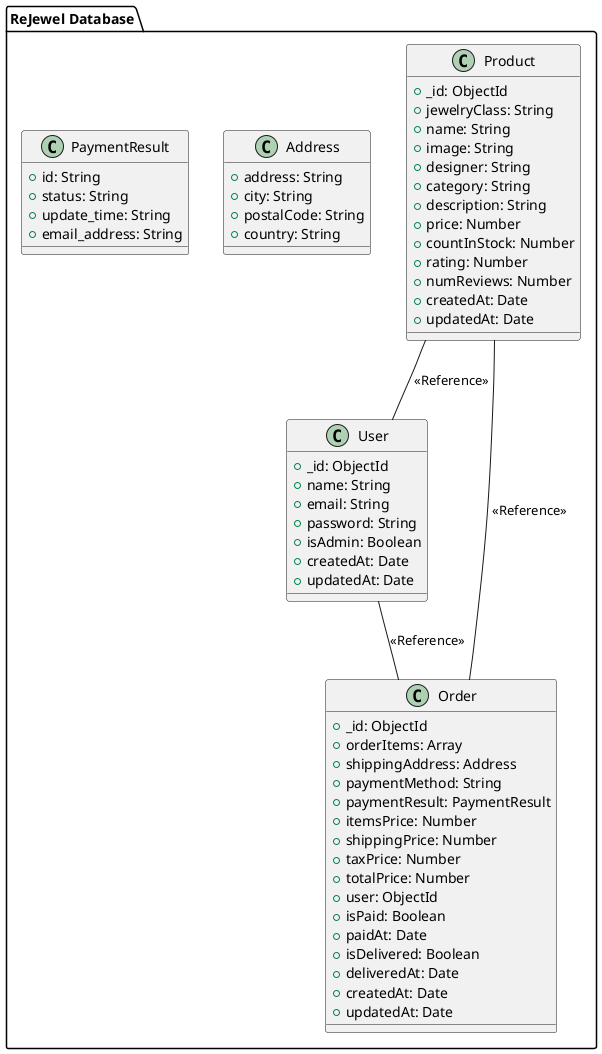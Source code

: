 @startuml db

package "ReJewel Database" {

  class "Product" {
    +_id: ObjectId
    +jewelryClass: String
    +name: String
    +image: String
    +designer: String
    +category: String
    +description: String
    +price: Number
    +countInStock: Number
    +rating: Number
    +numReviews: Number
    +createdAt: Date
    +updatedAt: Date
  }

  class "User" {
    +_id: ObjectId
    +name: String
    +email: String
    +password: String
    +isAdmin: Boolean
    +createdAt: Date
    +updatedAt: Date
  }

  class "Order" {
    +_id: ObjectId
    +orderItems: Array
    +shippingAddress: Address
    +paymentMethod: String
    +paymentResult: PaymentResult
    +itemsPrice: Number
    +shippingPrice: Number
    +taxPrice: Number
    +totalPrice: Number
    +user: ObjectId
    +isPaid: Boolean
    +paidAt: Date
    +isDelivered: Boolean
    +deliveredAt: Date
    +createdAt: Date
    +updatedAt: Date
  }

  class Address {
    +address: String
    +city: String
    +postalCode: String
    +country: String
  }

  class PaymentResult {
    +id: String
    +status: String
    +update_time: String
    +email_address: String
  }

  "Product" -- "User" : <<Reference>>
  "Product" -- "Order" : <<Reference>>
  "User" -- "Order" : <<Reference>>

}

@enduml
